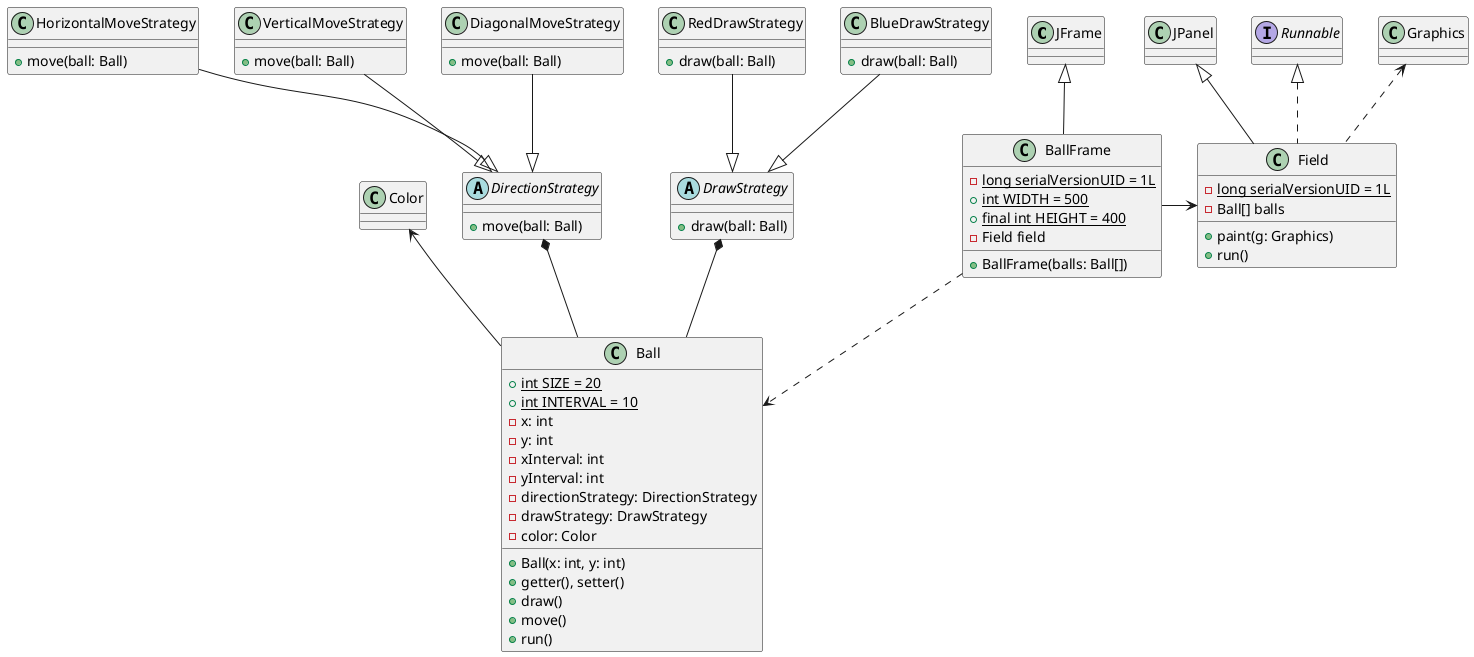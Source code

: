 @startuml
class JFrame{}
class BallFrame{
- {static} long serialVersionUID = 1L
+ {static} int WIDTH = 500
+ {static} final int HEIGHT = 400
- Field field
+ BallFrame(balls: Ball[])
}
JFrame <|-- BallFrame

class JPanel{}
interface Runnable{}
class Graphics{}
class Field {
- {static} long serialVersionUID = 1L
- Ball[] balls
+ paint(g: Graphics)
+ run()
}
Graphics <.. Field
JPanel <|-- Field
Runnable <|.. Field

BallFrame -> Field

class Ball{
+ {static} int SIZE = 20
+ {static} int INTERVAL = 10
- x: int
- y: int
- xInterval: int
- yInterval: int
- directionStrategy: DirectionStrategy
- drawStrategy: DrawStrategy
- color: Color




+ Ball(x: int, y: int)
+ getter(), setter()
+ draw()
+ move()
+ run()
}
BallFrame ..> Ball
class Color{}
Color <-- Ball

abstract class DirectionStrategy{
+ move(ball: Ball)
}

DirectionStrategy *-- Ball
HorizontalMoveStrategy --|> DirectionStrategy
VerticalMoveStrategy --|> DirectionStrategy
DiagonalMoveStrategy --|> DirectionStrategy
class HorizontalMoveStrategy {
+ move(ball: Ball)
}
class VerticalMoveStrategy {
+ move(ball: Ball)
}

class DiagonalMoveStrategy {
+ move(ball: Ball)
}

DrawStrategy *-- Ball
abstract class DrawStrategy{
+ draw(ball: Ball)
}

RedDrawStrategy --|> DrawStrategy
BlueDrawStrategy --|> DrawStrategy
class RedDrawStrategy{
+ draw(ball: Ball)
}
class BlueDrawStrategy{
+ draw(ball: Ball)
}

@enduml
Ball - 공 => Context
DirectionStrategy - 공이 움직일 방향에 대한 전략 클래스       => Strategy
HorizontalMoveStrategy - 공의 수평 방향 움직임에 대한 클래스  => Concrete Strategy
VerticalMoveStrategy - 공의 수직 방향 움직임에 대한 클래스    => Concrete Strategy
DiagonalMoveStrategy - 공의 대각 방향 움직임에 대한 클래스    => Concrete Strategy
DrawStrategy - 공의 색깔에 대한 전략 클래스    => Strategy
BlueDrawStrategy - 공을 파랗게 그리는 클래스  => Concrete Strategy
RedDrawStrategy  - 공을 빨갛게 그리는 클래스  => Concrete Strategy

